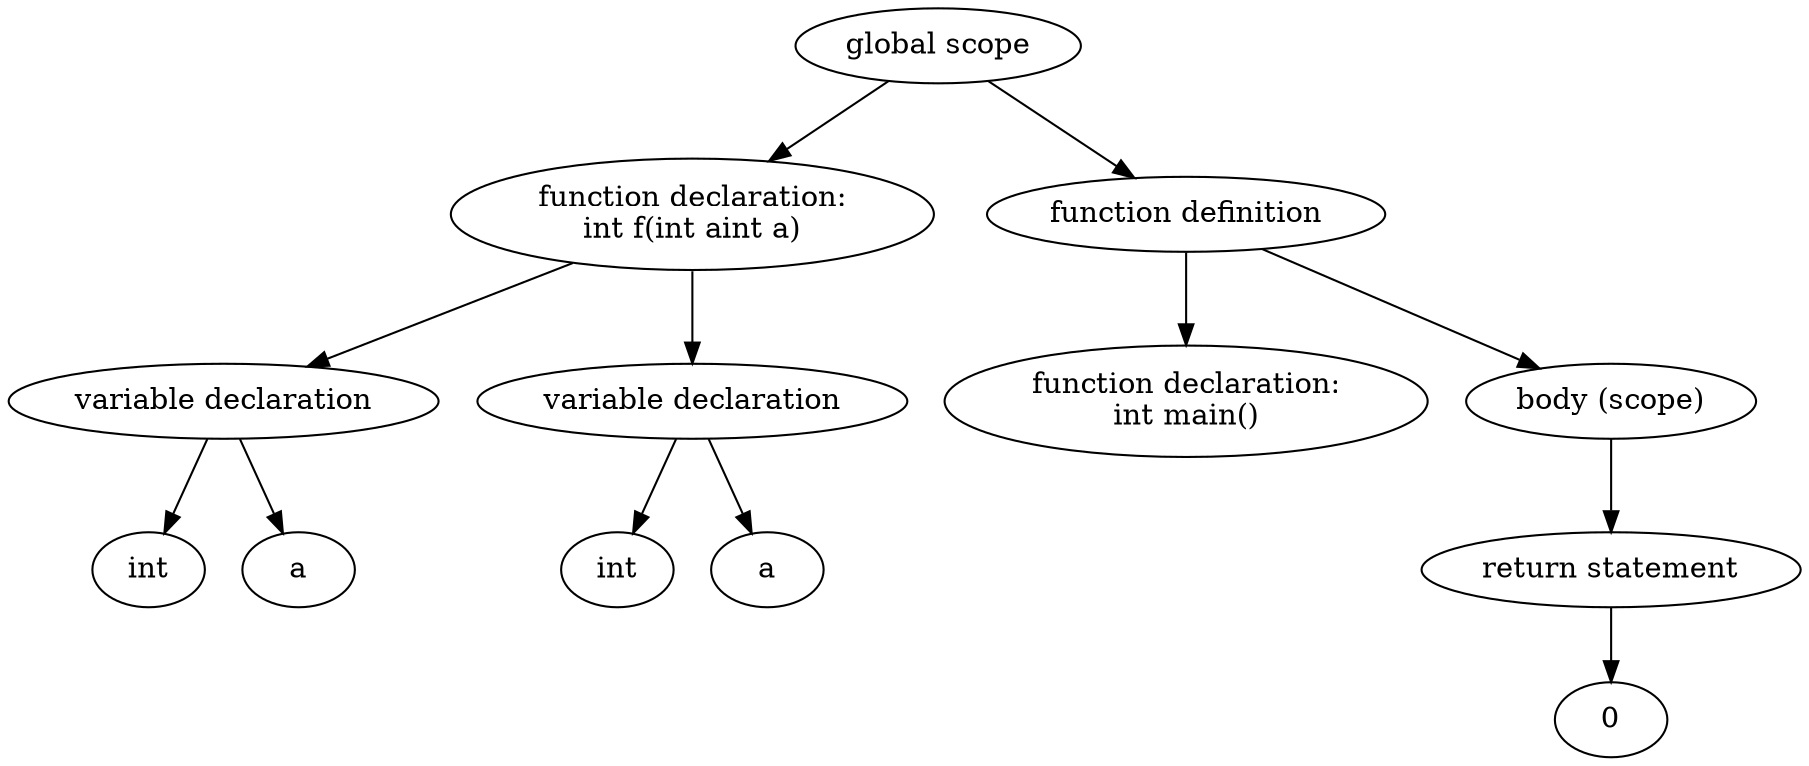 digraph "Abstract Syntax Tree" {
	140480001595712 [label=int]
	140480001595040 -> 140480001595712
	140480001595424 [label=a]
	140480001595040 -> 140480001595424
	140480001595040 [label="variable declaration"]
	140480001594800 -> 140480001595040
	140480001594416 [label=int]
	140480001595568 -> 140480001594416
	140480001595232 [label=a]
	140480001595568 -> 140480001595232
	140480001595568 [label="variable declaration"]
	140480001594800 -> 140480001595568
	140480001594800 [label="function declaration:
int f(int aint a)"]
	140480001594224 -> 140480001594800
	140480001596672 [label="function declaration:
int main()"]
	140480001596576 -> 140480001596672
	140480001596432 [label=0]
	140480001596816 -> 140480001596432
	140480001596816 [label="return statement"]
	140480001594656 -> 140480001596816
	140480001594656 [label="body (scope)"]
	140480001596576 -> 140480001594656
	140480001596576 [label="function definition"]
	140480001594224 -> 140480001596576
	140480001594224 [label="global scope"]
}
